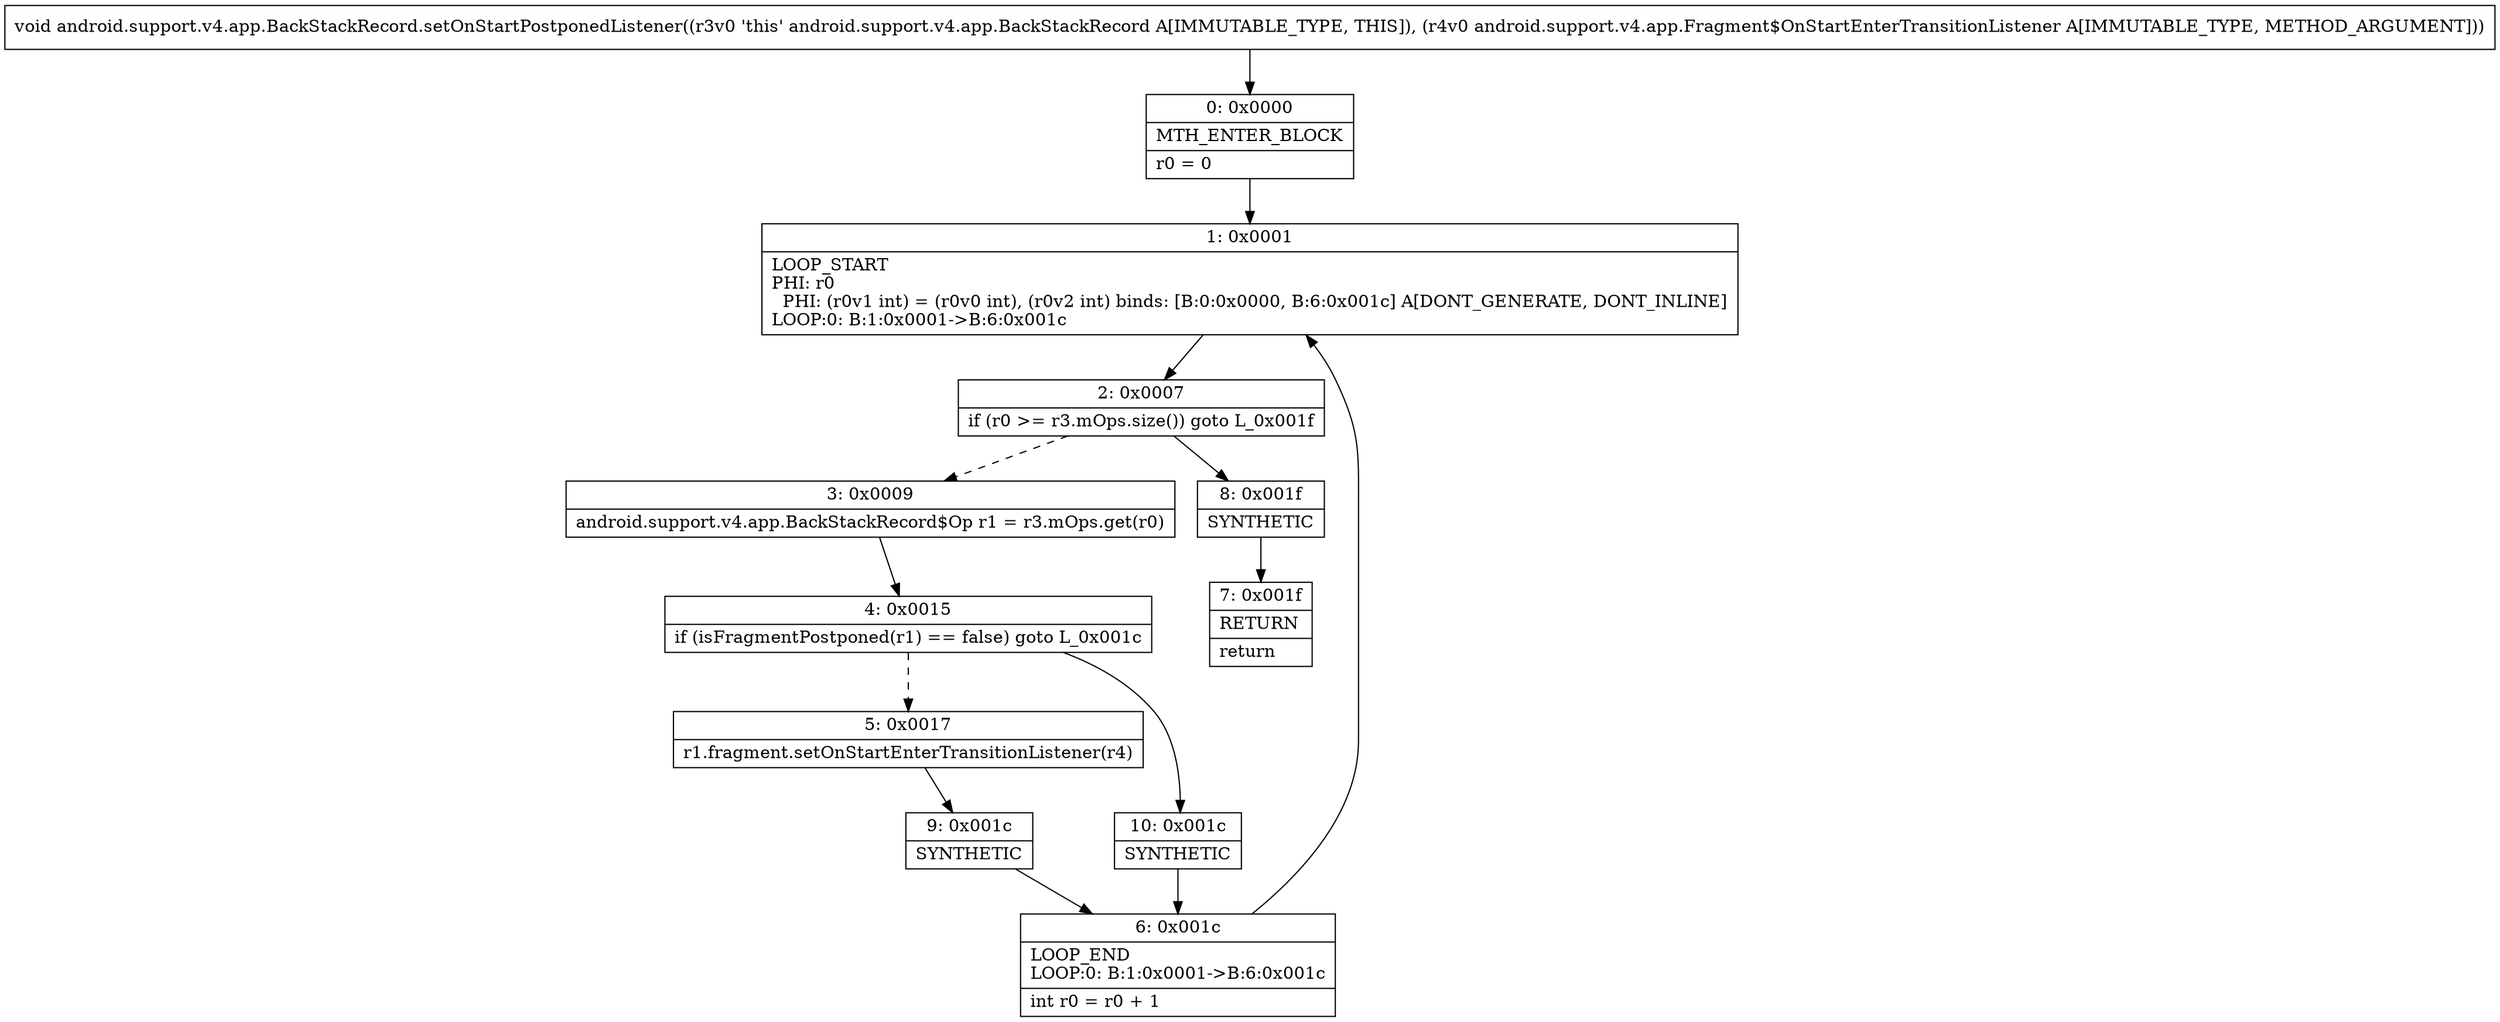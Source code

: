digraph "CFG forandroid.support.v4.app.BackStackRecord.setOnStartPostponedListener(Landroid\/support\/v4\/app\/Fragment$OnStartEnterTransitionListener;)V" {
Node_0 [shape=record,label="{0\:\ 0x0000|MTH_ENTER_BLOCK\l|r0 = 0\l}"];
Node_1 [shape=record,label="{1\:\ 0x0001|LOOP_START\lPHI: r0 \l  PHI: (r0v1 int) = (r0v0 int), (r0v2 int) binds: [B:0:0x0000, B:6:0x001c] A[DONT_GENERATE, DONT_INLINE]\lLOOP:0: B:1:0x0001\-\>B:6:0x001c\l}"];
Node_2 [shape=record,label="{2\:\ 0x0007|if (r0 \>= r3.mOps.size()) goto L_0x001f\l}"];
Node_3 [shape=record,label="{3\:\ 0x0009|android.support.v4.app.BackStackRecord$Op r1 = r3.mOps.get(r0)\l}"];
Node_4 [shape=record,label="{4\:\ 0x0015|if (isFragmentPostponed(r1) == false) goto L_0x001c\l}"];
Node_5 [shape=record,label="{5\:\ 0x0017|r1.fragment.setOnStartEnterTransitionListener(r4)\l}"];
Node_6 [shape=record,label="{6\:\ 0x001c|LOOP_END\lLOOP:0: B:1:0x0001\-\>B:6:0x001c\l|int r0 = r0 + 1\l}"];
Node_7 [shape=record,label="{7\:\ 0x001f|RETURN\l|return\l}"];
Node_8 [shape=record,label="{8\:\ 0x001f|SYNTHETIC\l}"];
Node_9 [shape=record,label="{9\:\ 0x001c|SYNTHETIC\l}"];
Node_10 [shape=record,label="{10\:\ 0x001c|SYNTHETIC\l}"];
MethodNode[shape=record,label="{void android.support.v4.app.BackStackRecord.setOnStartPostponedListener((r3v0 'this' android.support.v4.app.BackStackRecord A[IMMUTABLE_TYPE, THIS]), (r4v0 android.support.v4.app.Fragment$OnStartEnterTransitionListener A[IMMUTABLE_TYPE, METHOD_ARGUMENT])) }"];
MethodNode -> Node_0;
Node_0 -> Node_1;
Node_1 -> Node_2;
Node_2 -> Node_3[style=dashed];
Node_2 -> Node_8;
Node_3 -> Node_4;
Node_4 -> Node_5[style=dashed];
Node_4 -> Node_10;
Node_5 -> Node_9;
Node_6 -> Node_1;
Node_8 -> Node_7;
Node_9 -> Node_6;
Node_10 -> Node_6;
}

